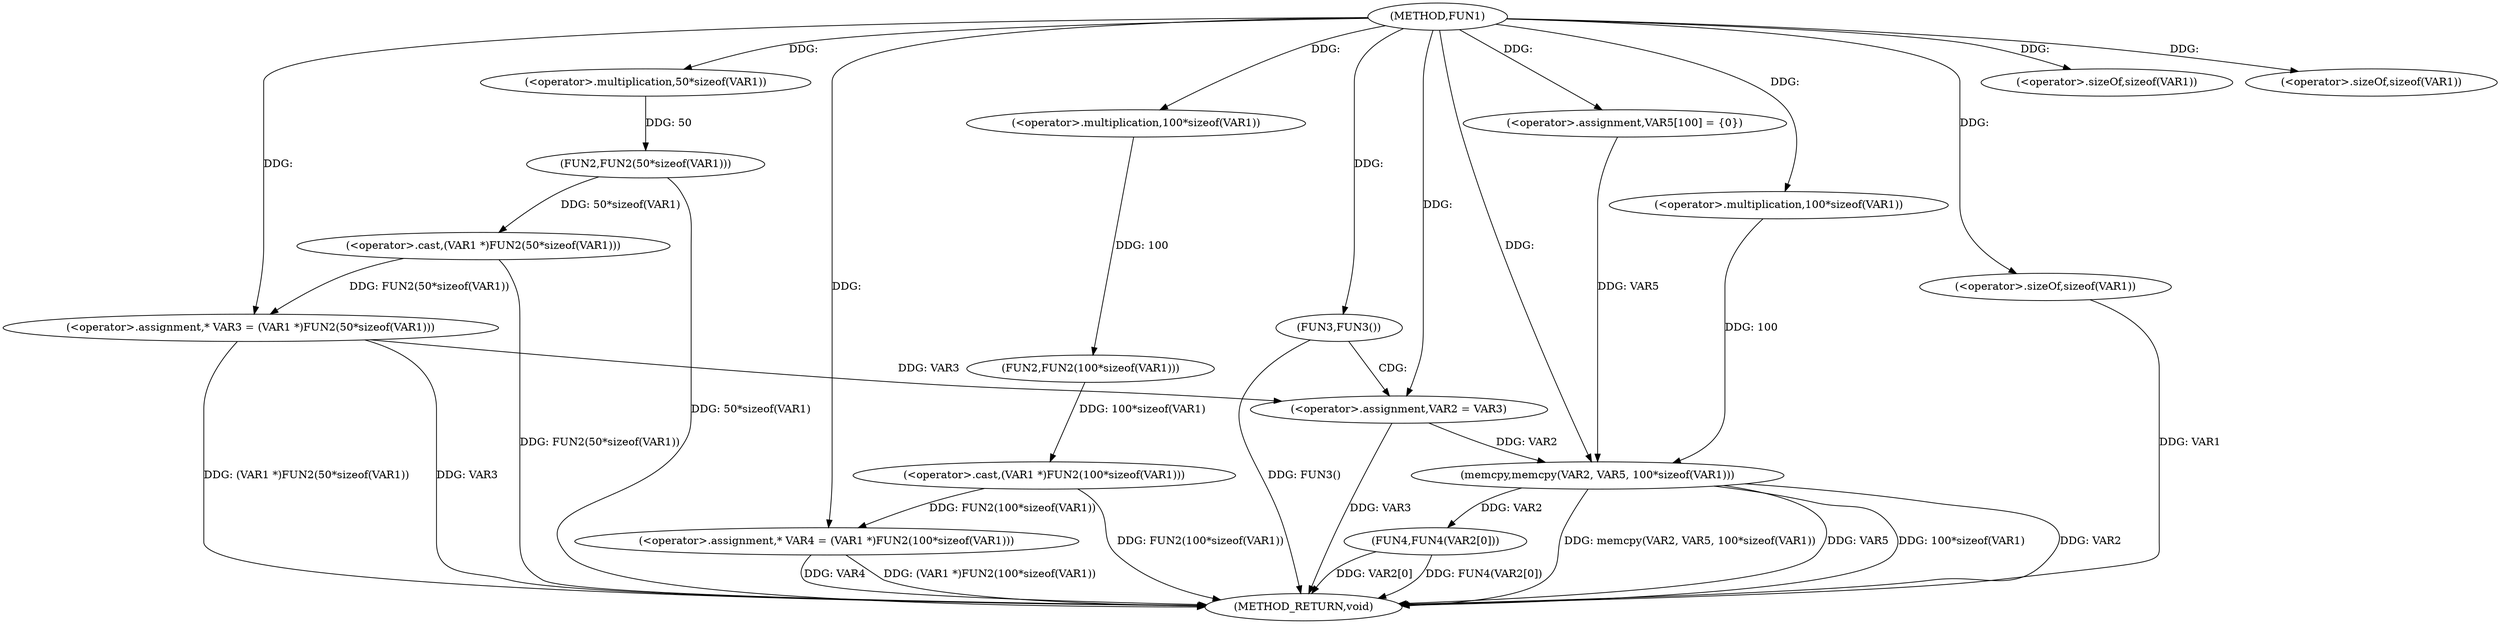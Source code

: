 digraph FUN1 {  
"1000100" [label = "(METHOD,FUN1)" ]
"1000144" [label = "(METHOD_RETURN,void)" ]
"1000104" [label = "(<operator>.assignment,* VAR3 = (VAR1 *)FUN2(50*sizeof(VAR1)))" ]
"1000106" [label = "(<operator>.cast,(VAR1 *)FUN2(50*sizeof(VAR1)))" ]
"1000108" [label = "(FUN2,FUN2(50*sizeof(VAR1)))" ]
"1000109" [label = "(<operator>.multiplication,50*sizeof(VAR1))" ]
"1000111" [label = "(<operator>.sizeOf,sizeof(VAR1))" ]
"1000114" [label = "(<operator>.assignment,* VAR4 = (VAR1 *)FUN2(100*sizeof(VAR1)))" ]
"1000116" [label = "(<operator>.cast,(VAR1 *)FUN2(100*sizeof(VAR1)))" ]
"1000118" [label = "(FUN2,FUN2(100*sizeof(VAR1)))" ]
"1000119" [label = "(<operator>.multiplication,100*sizeof(VAR1))" ]
"1000121" [label = "(<operator>.sizeOf,sizeof(VAR1))" ]
"1000124" [label = "(FUN3,FUN3())" ]
"1000126" [label = "(<operator>.assignment,VAR2 = VAR3)" ]
"1000131" [label = "(<operator>.assignment,VAR5[100] = {0})" ]
"1000133" [label = "(memcpy,memcpy(VAR2, VAR5, 100*sizeof(VAR1)))" ]
"1000136" [label = "(<operator>.multiplication,100*sizeof(VAR1))" ]
"1000138" [label = "(<operator>.sizeOf,sizeof(VAR1))" ]
"1000140" [label = "(FUN4,FUN4(VAR2[0]))" ]
  "1000106" -> "1000144"  [ label = "DDG: FUN2(50*sizeof(VAR1))"] 
  "1000104" -> "1000144"  [ label = "DDG: VAR3"] 
  "1000140" -> "1000144"  [ label = "DDG: FUN4(VAR2[0])"] 
  "1000133" -> "1000144"  [ label = "DDG: VAR2"] 
  "1000114" -> "1000144"  [ label = "DDG: VAR4"] 
  "1000116" -> "1000144"  [ label = "DDG: FUN2(100*sizeof(VAR1))"] 
  "1000133" -> "1000144"  [ label = "DDG: memcpy(VAR2, VAR5, 100*sizeof(VAR1))"] 
  "1000133" -> "1000144"  [ label = "DDG: VAR5"] 
  "1000133" -> "1000144"  [ label = "DDG: 100*sizeof(VAR1)"] 
  "1000114" -> "1000144"  [ label = "DDG: (VAR1 *)FUN2(100*sizeof(VAR1))"] 
  "1000140" -> "1000144"  [ label = "DDG: VAR2[0]"] 
  "1000138" -> "1000144"  [ label = "DDG: VAR1"] 
  "1000126" -> "1000144"  [ label = "DDG: VAR3"] 
  "1000104" -> "1000144"  [ label = "DDG: (VAR1 *)FUN2(50*sizeof(VAR1))"] 
  "1000108" -> "1000144"  [ label = "DDG: 50*sizeof(VAR1)"] 
  "1000124" -> "1000144"  [ label = "DDG: FUN3()"] 
  "1000106" -> "1000104"  [ label = "DDG: FUN2(50*sizeof(VAR1))"] 
  "1000100" -> "1000104"  [ label = "DDG: "] 
  "1000108" -> "1000106"  [ label = "DDG: 50*sizeof(VAR1)"] 
  "1000109" -> "1000108"  [ label = "DDG: 50"] 
  "1000100" -> "1000109"  [ label = "DDG: "] 
  "1000100" -> "1000111"  [ label = "DDG: "] 
  "1000116" -> "1000114"  [ label = "DDG: FUN2(100*sizeof(VAR1))"] 
  "1000100" -> "1000114"  [ label = "DDG: "] 
  "1000118" -> "1000116"  [ label = "DDG: 100*sizeof(VAR1)"] 
  "1000119" -> "1000118"  [ label = "DDG: 100"] 
  "1000100" -> "1000119"  [ label = "DDG: "] 
  "1000100" -> "1000121"  [ label = "DDG: "] 
  "1000100" -> "1000124"  [ label = "DDG: "] 
  "1000104" -> "1000126"  [ label = "DDG: VAR3"] 
  "1000100" -> "1000126"  [ label = "DDG: "] 
  "1000100" -> "1000131"  [ label = "DDG: "] 
  "1000126" -> "1000133"  [ label = "DDG: VAR2"] 
  "1000100" -> "1000133"  [ label = "DDG: "] 
  "1000131" -> "1000133"  [ label = "DDG: VAR5"] 
  "1000136" -> "1000133"  [ label = "DDG: 100"] 
  "1000100" -> "1000136"  [ label = "DDG: "] 
  "1000100" -> "1000138"  [ label = "DDG: "] 
  "1000133" -> "1000140"  [ label = "DDG: VAR2"] 
  "1000124" -> "1000126"  [ label = "CDG: "] 
}
